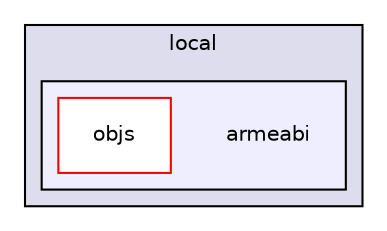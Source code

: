 digraph "obj/local/armeabi" {
  compound=true
  node [ fontsize="10", fontname="Helvetica"];
  edge [ labelfontsize="10", labelfontname="Helvetica"];
  subgraph clusterdir_19474f554ddfd0bad0a6fc7c0345a900 {
    graph [ bgcolor="#ddddee", pencolor="black", label="local" fontname="Helvetica", fontsize="10", URL="dir_19474f554ddfd0bad0a6fc7c0345a900.html"]
  subgraph clusterdir_4ed79158241f634ca4091e7e2bbc2ff3 {
    graph [ bgcolor="#eeeeff", pencolor="black", label="" URL="dir_4ed79158241f634ca4091e7e2bbc2ff3.html"];
    dir_4ed79158241f634ca4091e7e2bbc2ff3 [shape=plaintext label="armeabi"];
    dir_ce0442197ac8f57af0eee7d47ec314da [shape=box label="objs" color="red" fillcolor="white" style="filled" URL="dir_ce0442197ac8f57af0eee7d47ec314da.html"];
  }
  }
}
